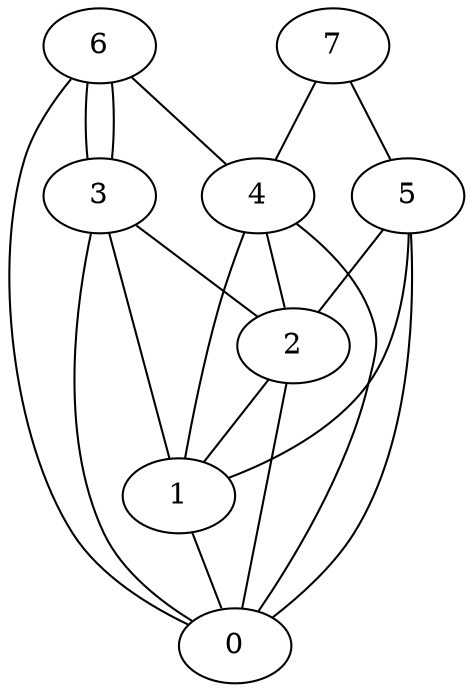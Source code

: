 graph G {
0;
1;
2;
3;
4;
5;
6;
7;
7--4 ;
7--5 ;
6--4 ;
6--3 ;
6--0 ;
6--3 ;
5--1 ;
5--0 ;
5--2 ;
4--2 ;
4--0 ;
4--1 ;
3--1 ;
3--0 ;
3--2 ;
2--0 ;
2--1 ;
1--0 ;
}
